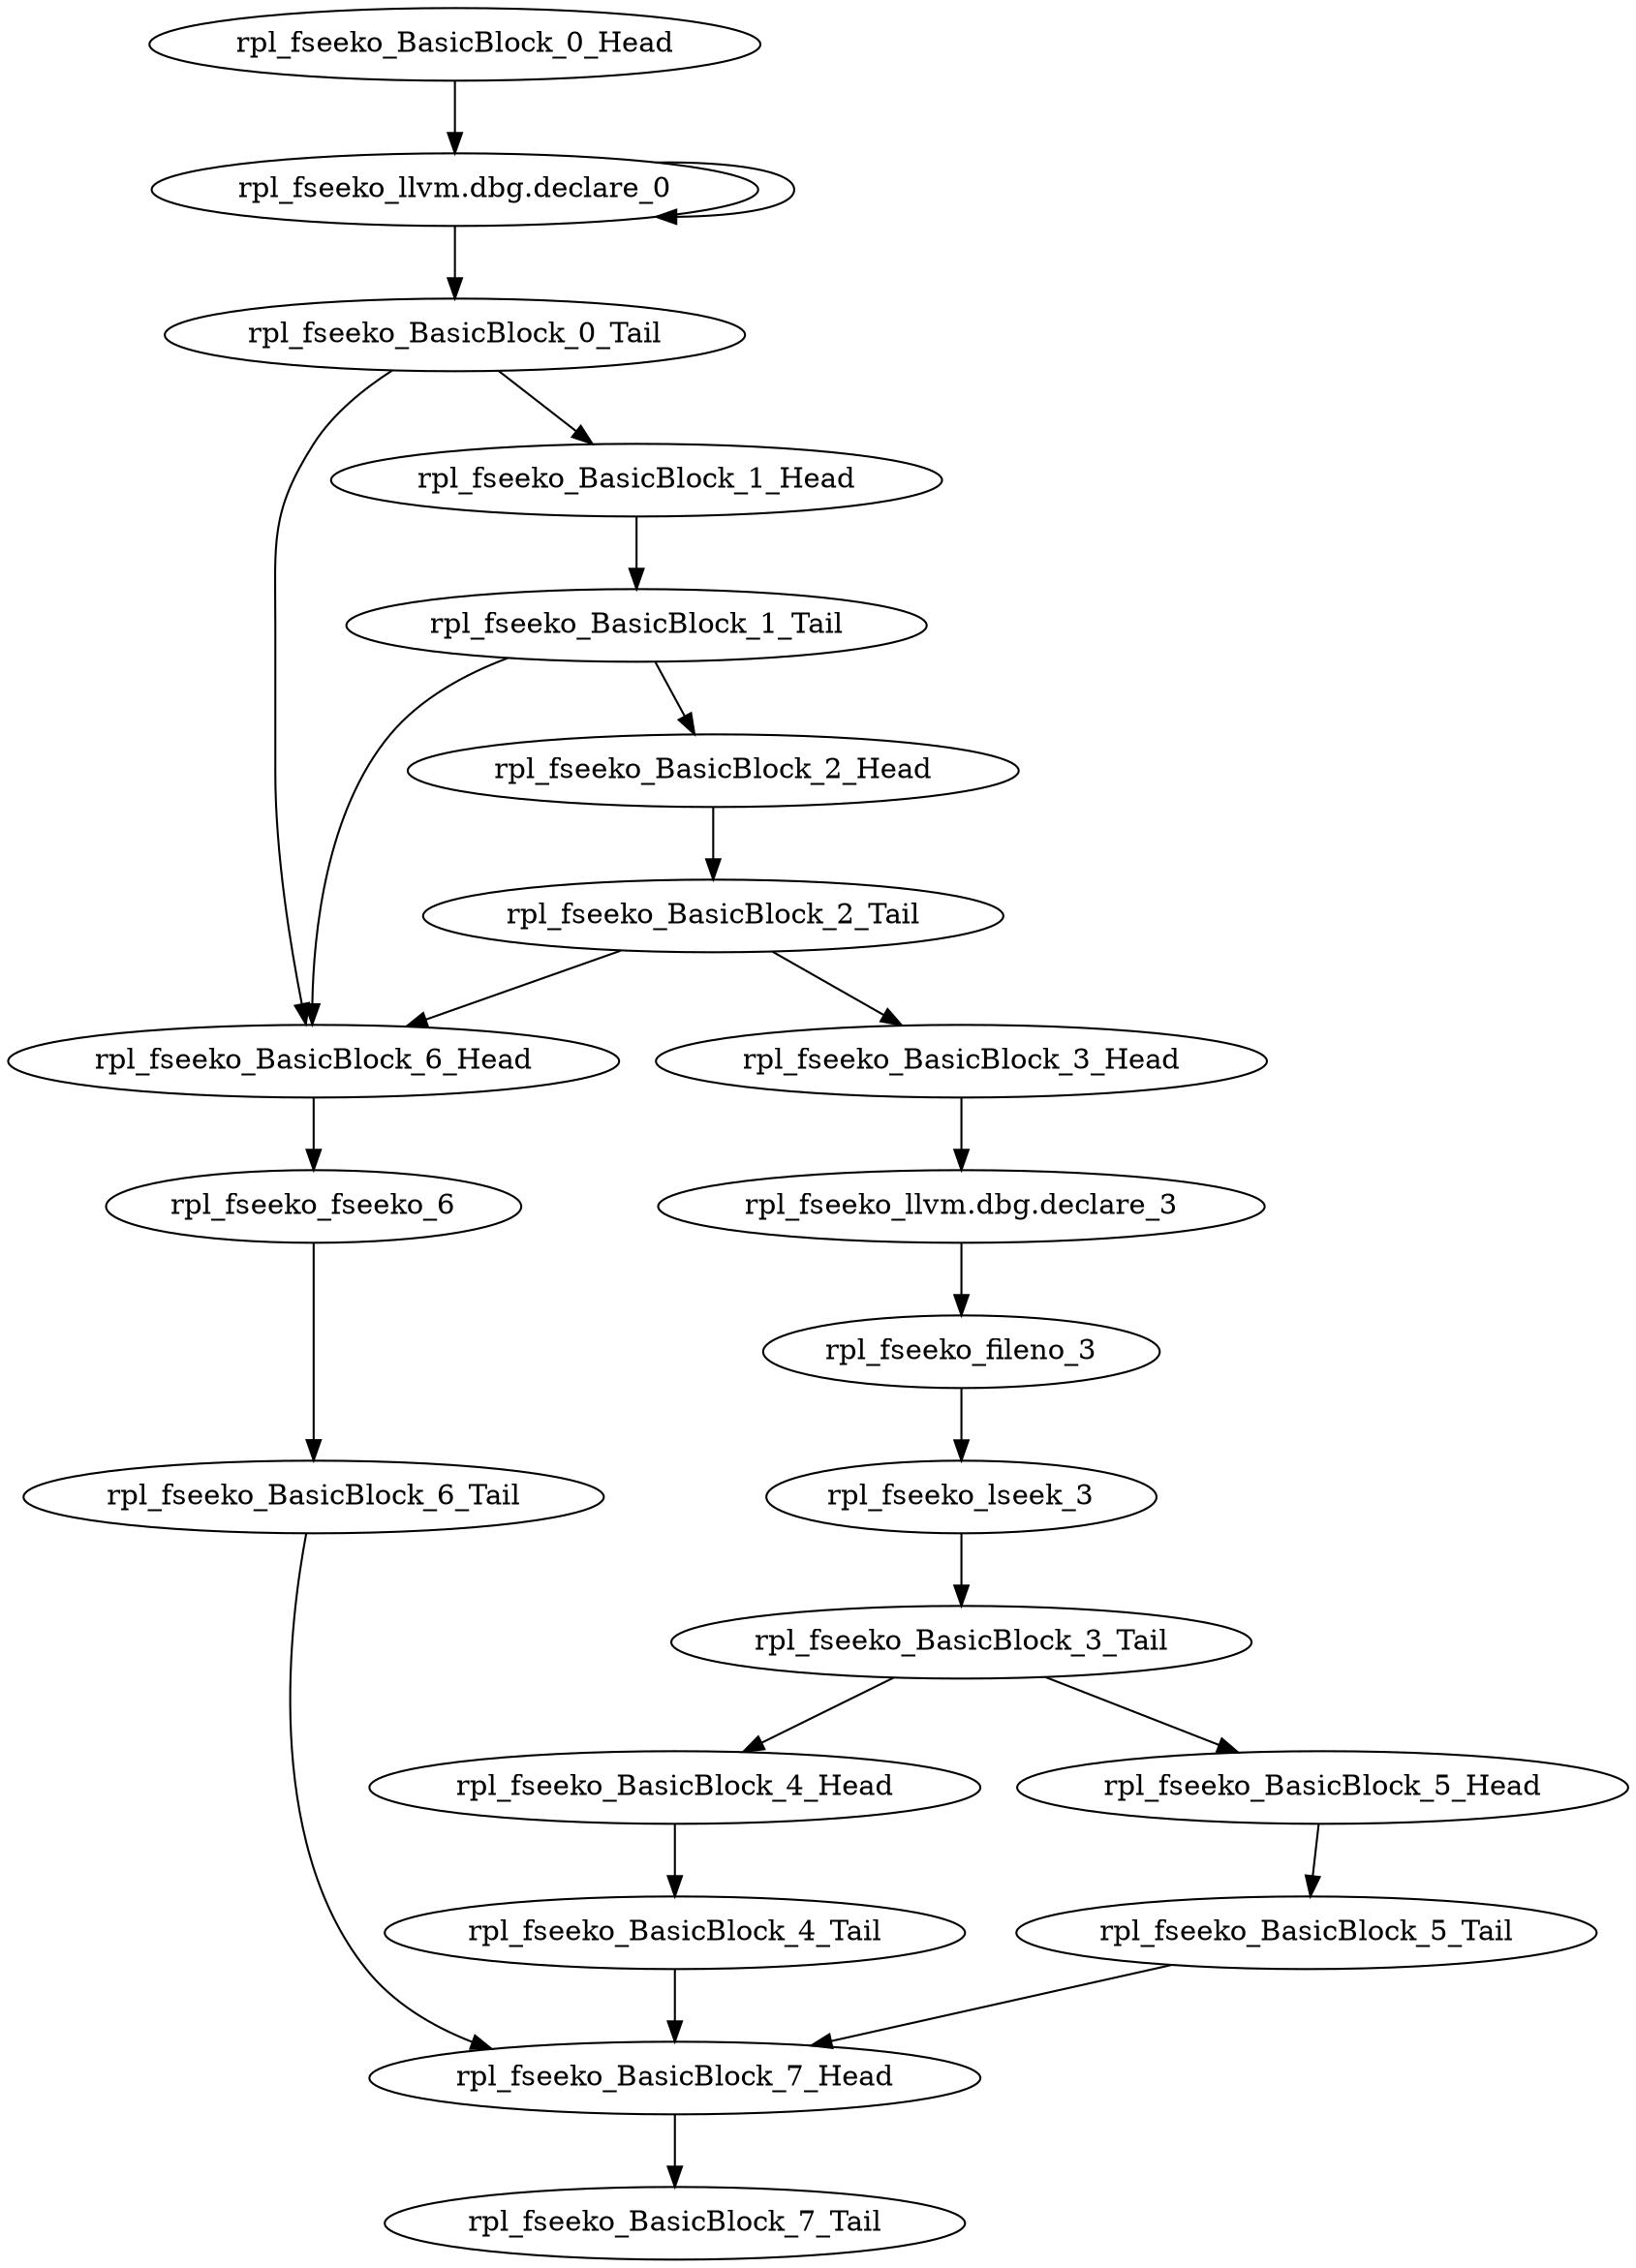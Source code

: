 digraph G {
    "rpl_fseeko_llvm.dbg.declare_0" -> "rpl_fseeko_llvm.dbg.declare_0"
    "rpl_fseeko_llvm.dbg.declare_0" -> "rpl_fseeko_BasicBlock_0_Tail"
    "rpl_fseeko_llvm.dbg.declare_3" -> "rpl_fseeko_fileno_3"
    "rpl_fseeko_BasicBlock_2_Head" -> "rpl_fseeko_BasicBlock_2_Tail"
    "rpl_fseeko_lseek_3" -> "rpl_fseeko_BasicBlock_3_Tail"
    "rpl_fseeko_BasicBlock_3_Head" -> "rpl_fseeko_llvm.dbg.declare_3"
    "rpl_fseeko_BasicBlock_0_Head" -> "rpl_fseeko_llvm.dbg.declare_0"
    "rpl_fseeko_fileno_3" -> "rpl_fseeko_lseek_3"
    "rpl_fseeko_BasicBlock_6_Head" -> "rpl_fseeko_fseeko_6"
    "rpl_fseeko_BasicBlock_3_Tail" -> "rpl_fseeko_BasicBlock_5_Head"
    "rpl_fseeko_BasicBlock_3_Tail" -> "rpl_fseeko_BasicBlock_4_Head"
    "rpl_fseeko_BasicBlock_2_Tail" -> "rpl_fseeko_BasicBlock_3_Head"
    "rpl_fseeko_BasicBlock_2_Tail" -> "rpl_fseeko_BasicBlock_6_Head"
    "rpl_fseeko_BasicBlock_5_Tail" -> "rpl_fseeko_BasicBlock_7_Head"
    "rpl_fseeko_BasicBlock_1_Tail" -> "rpl_fseeko_BasicBlock_2_Head"
    "rpl_fseeko_BasicBlock_1_Tail" -> "rpl_fseeko_BasicBlock_6_Head"
    "rpl_fseeko_BasicBlock_7_Head" -> "rpl_fseeko_BasicBlock_7_Tail"
    "rpl_fseeko_BasicBlock_5_Head" -> "rpl_fseeko_BasicBlock_5_Tail"
    "rpl_fseeko_BasicBlock_4_Tail" -> "rpl_fseeko_BasicBlock_7_Head"
    "rpl_fseeko_BasicBlock_1_Head" -> "rpl_fseeko_BasicBlock_1_Tail"
    "rpl_fseeko_fseeko_6" -> "rpl_fseeko_BasicBlock_6_Tail"
    "rpl_fseeko_BasicBlock_6_Tail" -> "rpl_fseeko_BasicBlock_7_Head"
    "rpl_fseeko_BasicBlock_0_Tail" -> "rpl_fseeko_BasicBlock_6_Head"
    "rpl_fseeko_BasicBlock_0_Tail" -> "rpl_fseeko_BasicBlock_1_Head"
    "rpl_fseeko_BasicBlock_4_Head" -> "rpl_fseeko_BasicBlock_4_Tail"
}
